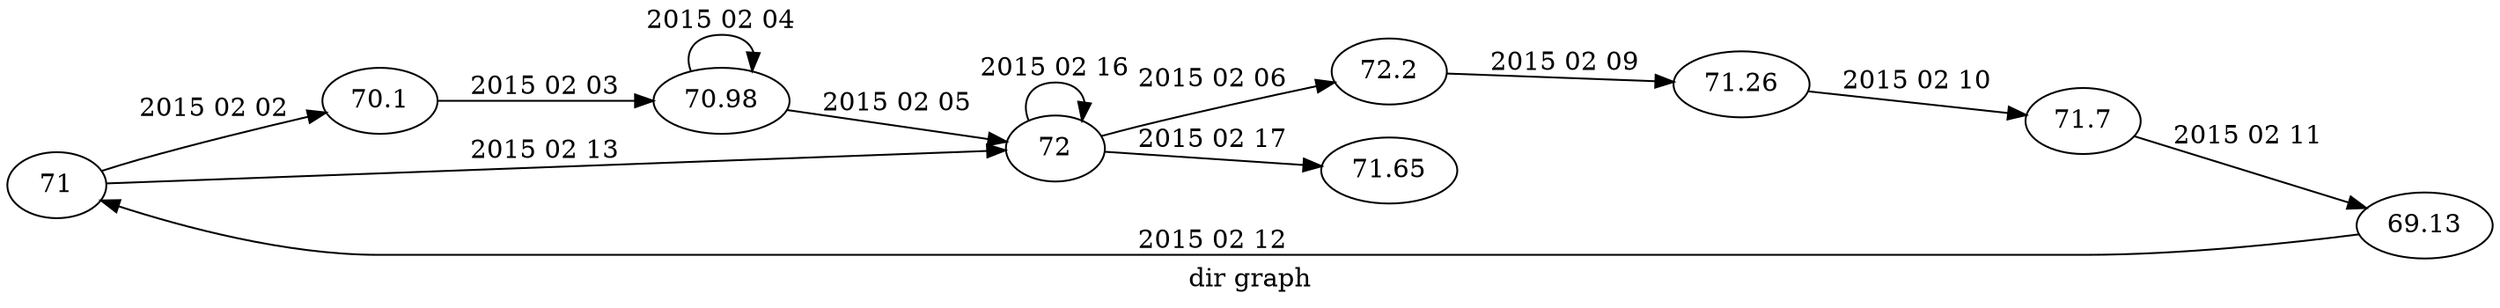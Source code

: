digraph dir_graph {
	rankdir=LR;
	71 -> 70.1  [ label = "2015 02 02" ];
	70.1 -> 70.98  [ label = "2015 02 03" ];
	70.98 -> 70.98  [ label = "2015 02 04" ];
	70.98 -> 72  [ label = "2015 02 05" ];
	72 -> 72.2  [ label = "2015 02 06" ];
	72.2 -> 71.26  [ label = "2015 02 09" ];
	71.26 -> 71.7  [ label = "2015 02 10" ];
	71.7 -> 69.13  [ label = "2015 02 11" ];
	69.13 -> 71  [ label = "2015 02 12" ];
	71 -> 72  [ label = "2015 02 13" ];
	72 -> 72  [ label = "2015 02 16" ];
	72 -> 71.65  [ label = "2015 02 17" ];

overlap=false
label="dir graph"
}